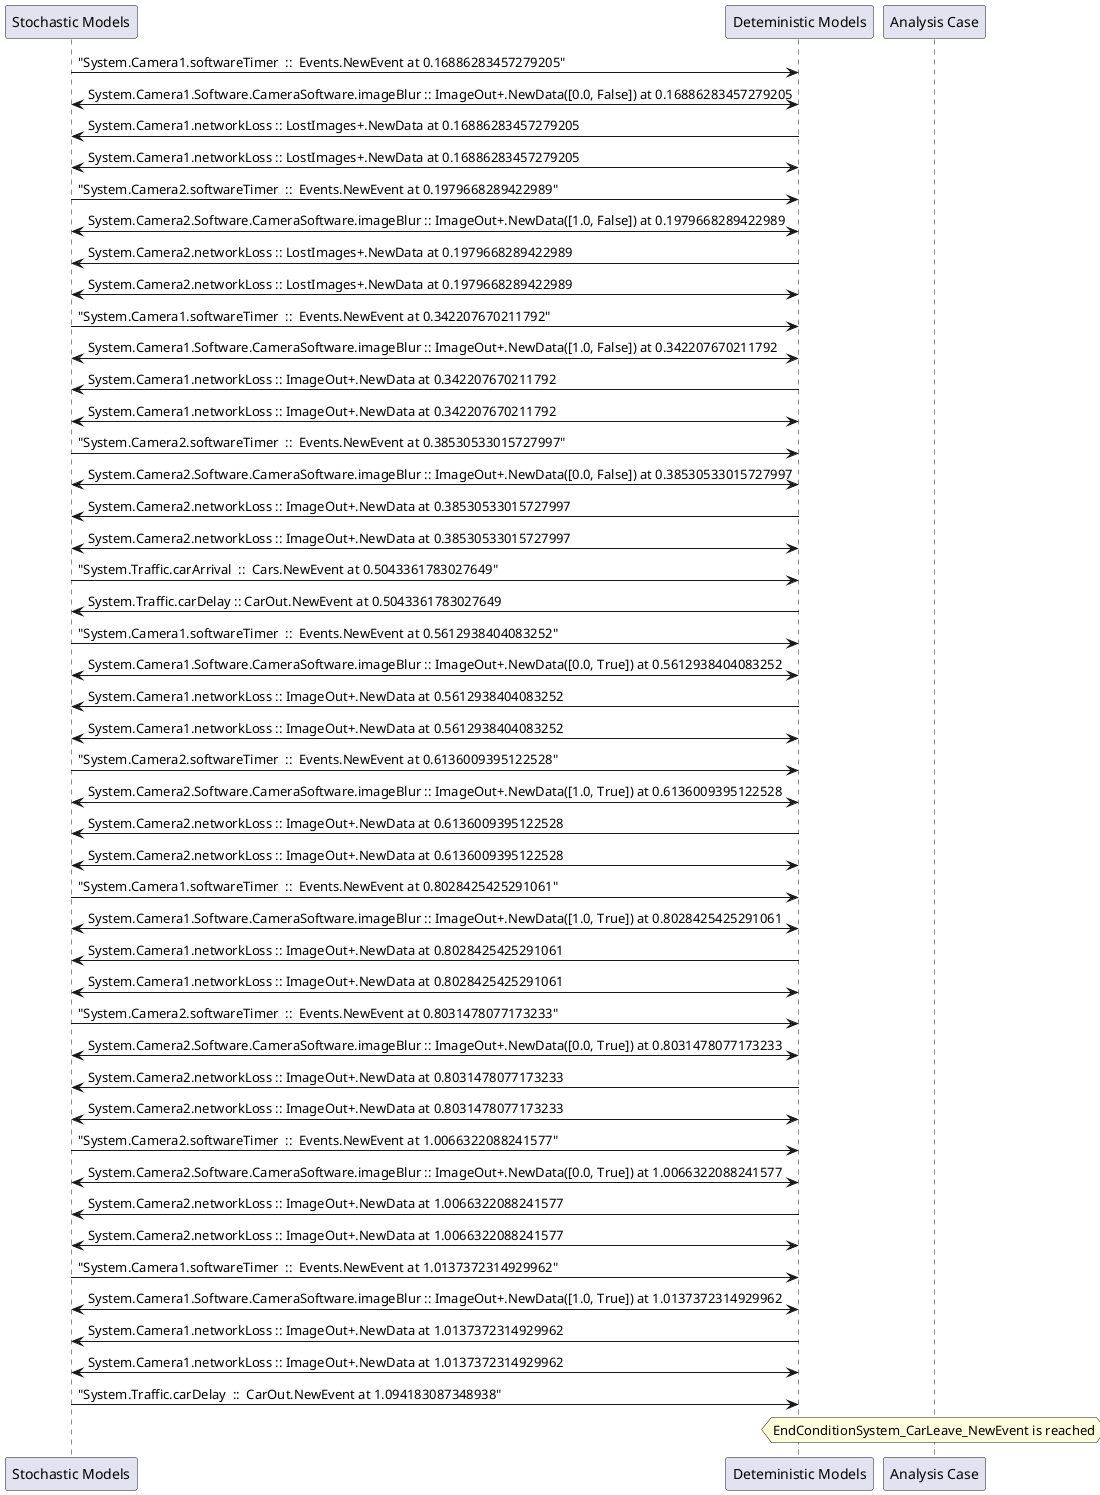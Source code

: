 
	@startuml
	participant "Stochastic Models" as stochmodel
	participant "Deteministic Models" as detmodel
	participant "Analysis Case" as analysis
	{5040_stop} stochmodel -> detmodel : "System.Camera1.softwareTimer  ::  Events.NewEvent at 0.16886283457279205"
detmodel <-> stochmodel : System.Camera1.Software.CameraSoftware.imageBlur :: ImageOut+.NewData([0.0, False]) at 0.16886283457279205
detmodel -> stochmodel : System.Camera1.networkLoss :: LostImages+.NewData at 0.16886283457279205
detmodel <-> stochmodel : System.Camera1.networkLoss :: LostImages+.NewData at 0.16886283457279205
{5056_stop} stochmodel -> detmodel : "System.Camera2.softwareTimer  ::  Events.NewEvent at 0.1979668289422989"
detmodel <-> stochmodel : System.Camera2.Software.CameraSoftware.imageBlur :: ImageOut+.NewData([1.0, False]) at 0.1979668289422989
detmodel -> stochmodel : System.Camera2.networkLoss :: LostImages+.NewData at 0.1979668289422989
detmodel <-> stochmodel : System.Camera2.networkLoss :: LostImages+.NewData at 0.1979668289422989
{5041_stop} stochmodel -> detmodel : "System.Camera1.softwareTimer  ::  Events.NewEvent at 0.342207670211792"
detmodel <-> stochmodel : System.Camera1.Software.CameraSoftware.imageBlur :: ImageOut+.NewData([1.0, False]) at 0.342207670211792
detmodel -> stochmodel : System.Camera1.networkLoss :: ImageOut+.NewData at 0.342207670211792
detmodel <-> stochmodel : System.Camera1.networkLoss :: ImageOut+.NewData at 0.342207670211792
{5057_stop} stochmodel -> detmodel : "System.Camera2.softwareTimer  ::  Events.NewEvent at 0.38530533015727997"
detmodel <-> stochmodel : System.Camera2.Software.CameraSoftware.imageBlur :: ImageOut+.NewData([0.0, False]) at 0.38530533015727997
detmodel -> stochmodel : System.Camera2.networkLoss :: ImageOut+.NewData at 0.38530533015727997
detmodel <-> stochmodel : System.Camera2.networkLoss :: ImageOut+.NewData at 0.38530533015727997
{5071_stop} stochmodel -> detmodel : "System.Traffic.carArrival  ::  Cars.NewEvent at 0.5043361783027649"
{5077_start} detmodel -> stochmodel : System.Traffic.carDelay :: CarOut.NewEvent at 0.5043361783027649
{5042_stop} stochmodel -> detmodel : "System.Camera1.softwareTimer  ::  Events.NewEvent at 0.5612938404083252"
detmodel <-> stochmodel : System.Camera1.Software.CameraSoftware.imageBlur :: ImageOut+.NewData([0.0, True]) at 0.5612938404083252
detmodel -> stochmodel : System.Camera1.networkLoss :: ImageOut+.NewData at 0.5612938404083252
detmodel <-> stochmodel : System.Camera1.networkLoss :: ImageOut+.NewData at 0.5612938404083252
{5058_stop} stochmodel -> detmodel : "System.Camera2.softwareTimer  ::  Events.NewEvent at 0.6136009395122528"
detmodel <-> stochmodel : System.Camera2.Software.CameraSoftware.imageBlur :: ImageOut+.NewData([1.0, True]) at 0.6136009395122528
detmodel -> stochmodel : System.Camera2.networkLoss :: ImageOut+.NewData at 0.6136009395122528
detmodel <-> stochmodel : System.Camera2.networkLoss :: ImageOut+.NewData at 0.6136009395122528
{5043_stop} stochmodel -> detmodel : "System.Camera1.softwareTimer  ::  Events.NewEvent at 0.8028425425291061"
detmodel <-> stochmodel : System.Camera1.Software.CameraSoftware.imageBlur :: ImageOut+.NewData([1.0, True]) at 0.8028425425291061
detmodel -> stochmodel : System.Camera1.networkLoss :: ImageOut+.NewData at 0.8028425425291061
detmodel <-> stochmodel : System.Camera1.networkLoss :: ImageOut+.NewData at 0.8028425425291061
{5059_stop} stochmodel -> detmodel : "System.Camera2.softwareTimer  ::  Events.NewEvent at 0.8031478077173233"
detmodel <-> stochmodel : System.Camera2.Software.CameraSoftware.imageBlur :: ImageOut+.NewData([0.0, True]) at 0.8031478077173233
detmodel -> stochmodel : System.Camera2.networkLoss :: ImageOut+.NewData at 0.8031478077173233
detmodel <-> stochmodel : System.Camera2.networkLoss :: ImageOut+.NewData at 0.8031478077173233
{5060_stop} stochmodel -> detmodel : "System.Camera2.softwareTimer  ::  Events.NewEvent at 1.0066322088241577"
detmodel <-> stochmodel : System.Camera2.Software.CameraSoftware.imageBlur :: ImageOut+.NewData([0.0, True]) at 1.0066322088241577
detmodel -> stochmodel : System.Camera2.networkLoss :: ImageOut+.NewData at 1.0066322088241577
detmodel <-> stochmodel : System.Camera2.networkLoss :: ImageOut+.NewData at 1.0066322088241577
{5044_stop} stochmodel -> detmodel : "System.Camera1.softwareTimer  ::  Events.NewEvent at 1.0137372314929962"
detmodel <-> stochmodel : System.Camera1.Software.CameraSoftware.imageBlur :: ImageOut+.NewData([1.0, True]) at 1.0137372314929962
detmodel -> stochmodel : System.Camera1.networkLoss :: ImageOut+.NewData at 1.0137372314929962
detmodel <-> stochmodel : System.Camera1.networkLoss :: ImageOut+.NewData at 1.0137372314929962
{5077_stop} stochmodel -> detmodel : "System.Traffic.carDelay  ::  CarOut.NewEvent at 1.094183087348938"
{5077_start} <-> {5077_stop} : delay
hnote over analysis 
EndConditionSystem_CarLeave_NewEvent is reached
endnote
@enduml